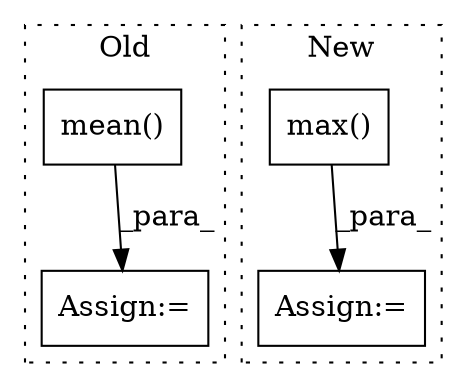 digraph G {
subgraph cluster0 {
1 [label="mean()" a="75" s="8811,8846" l="11,1" shape="box"];
4 [label="Assign:=" a="68" s="8861" l="11" shape="box"];
label = "Old";
style="dotted";
}
subgraph cluster1 {
2 [label="max()" a="75" s="9182,9225" l="10,1" shape="box"];
3 [label="Assign:=" a="68" s="9179" l="3" shape="box"];
label = "New";
style="dotted";
}
1 -> 4 [label="_para_"];
2 -> 3 [label="_para_"];
}